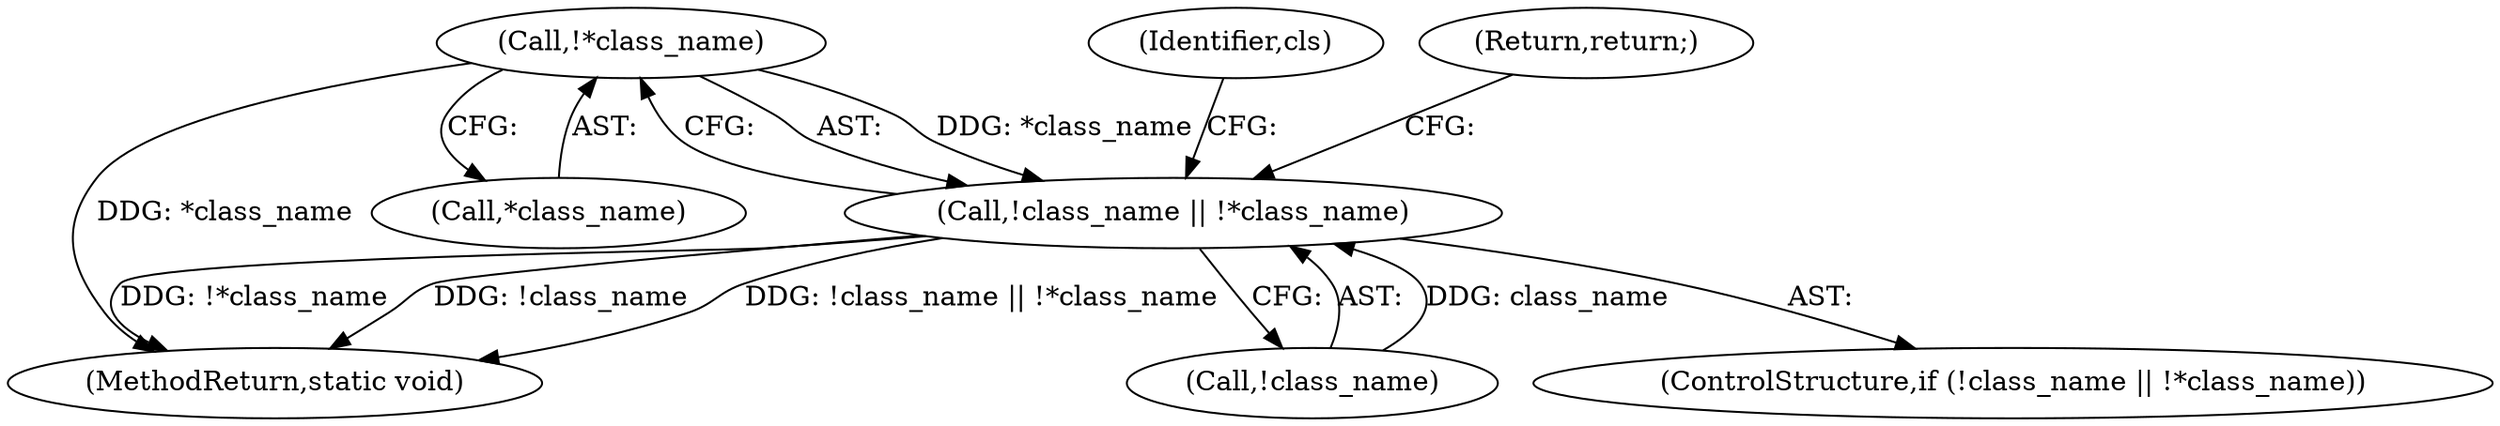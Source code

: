 digraph "0_radare2_1ea23bd6040441a21fbcfba69dce9a01af03f989@pointer" {
"1000140" [label="(Call,!*class_name)"];
"1000137" [label="(Call,!class_name || !*class_name)"];
"1000136" [label="(ControlStructure,if (!class_name || !*class_name))"];
"1000597" [label="(MethodReturn,static void)"];
"1000140" [label="(Call,!*class_name)"];
"1000137" [label="(Call,!class_name || !*class_name)"];
"1000147" [label="(Identifier,cls)"];
"1000144" [label="(Return,return;)"];
"1000138" [label="(Call,!class_name)"];
"1000141" [label="(Call,*class_name)"];
"1000140" -> "1000137"  [label="AST: "];
"1000140" -> "1000141"  [label="CFG: "];
"1000141" -> "1000140"  [label="AST: "];
"1000137" -> "1000140"  [label="CFG: "];
"1000140" -> "1000597"  [label="DDG: *class_name"];
"1000140" -> "1000137"  [label="DDG: *class_name"];
"1000137" -> "1000136"  [label="AST: "];
"1000137" -> "1000138"  [label="CFG: "];
"1000138" -> "1000137"  [label="AST: "];
"1000144" -> "1000137"  [label="CFG: "];
"1000147" -> "1000137"  [label="CFG: "];
"1000137" -> "1000597"  [label="DDG: !*class_name"];
"1000137" -> "1000597"  [label="DDG: !class_name"];
"1000137" -> "1000597"  [label="DDG: !class_name || !*class_name"];
"1000138" -> "1000137"  [label="DDG: class_name"];
}
